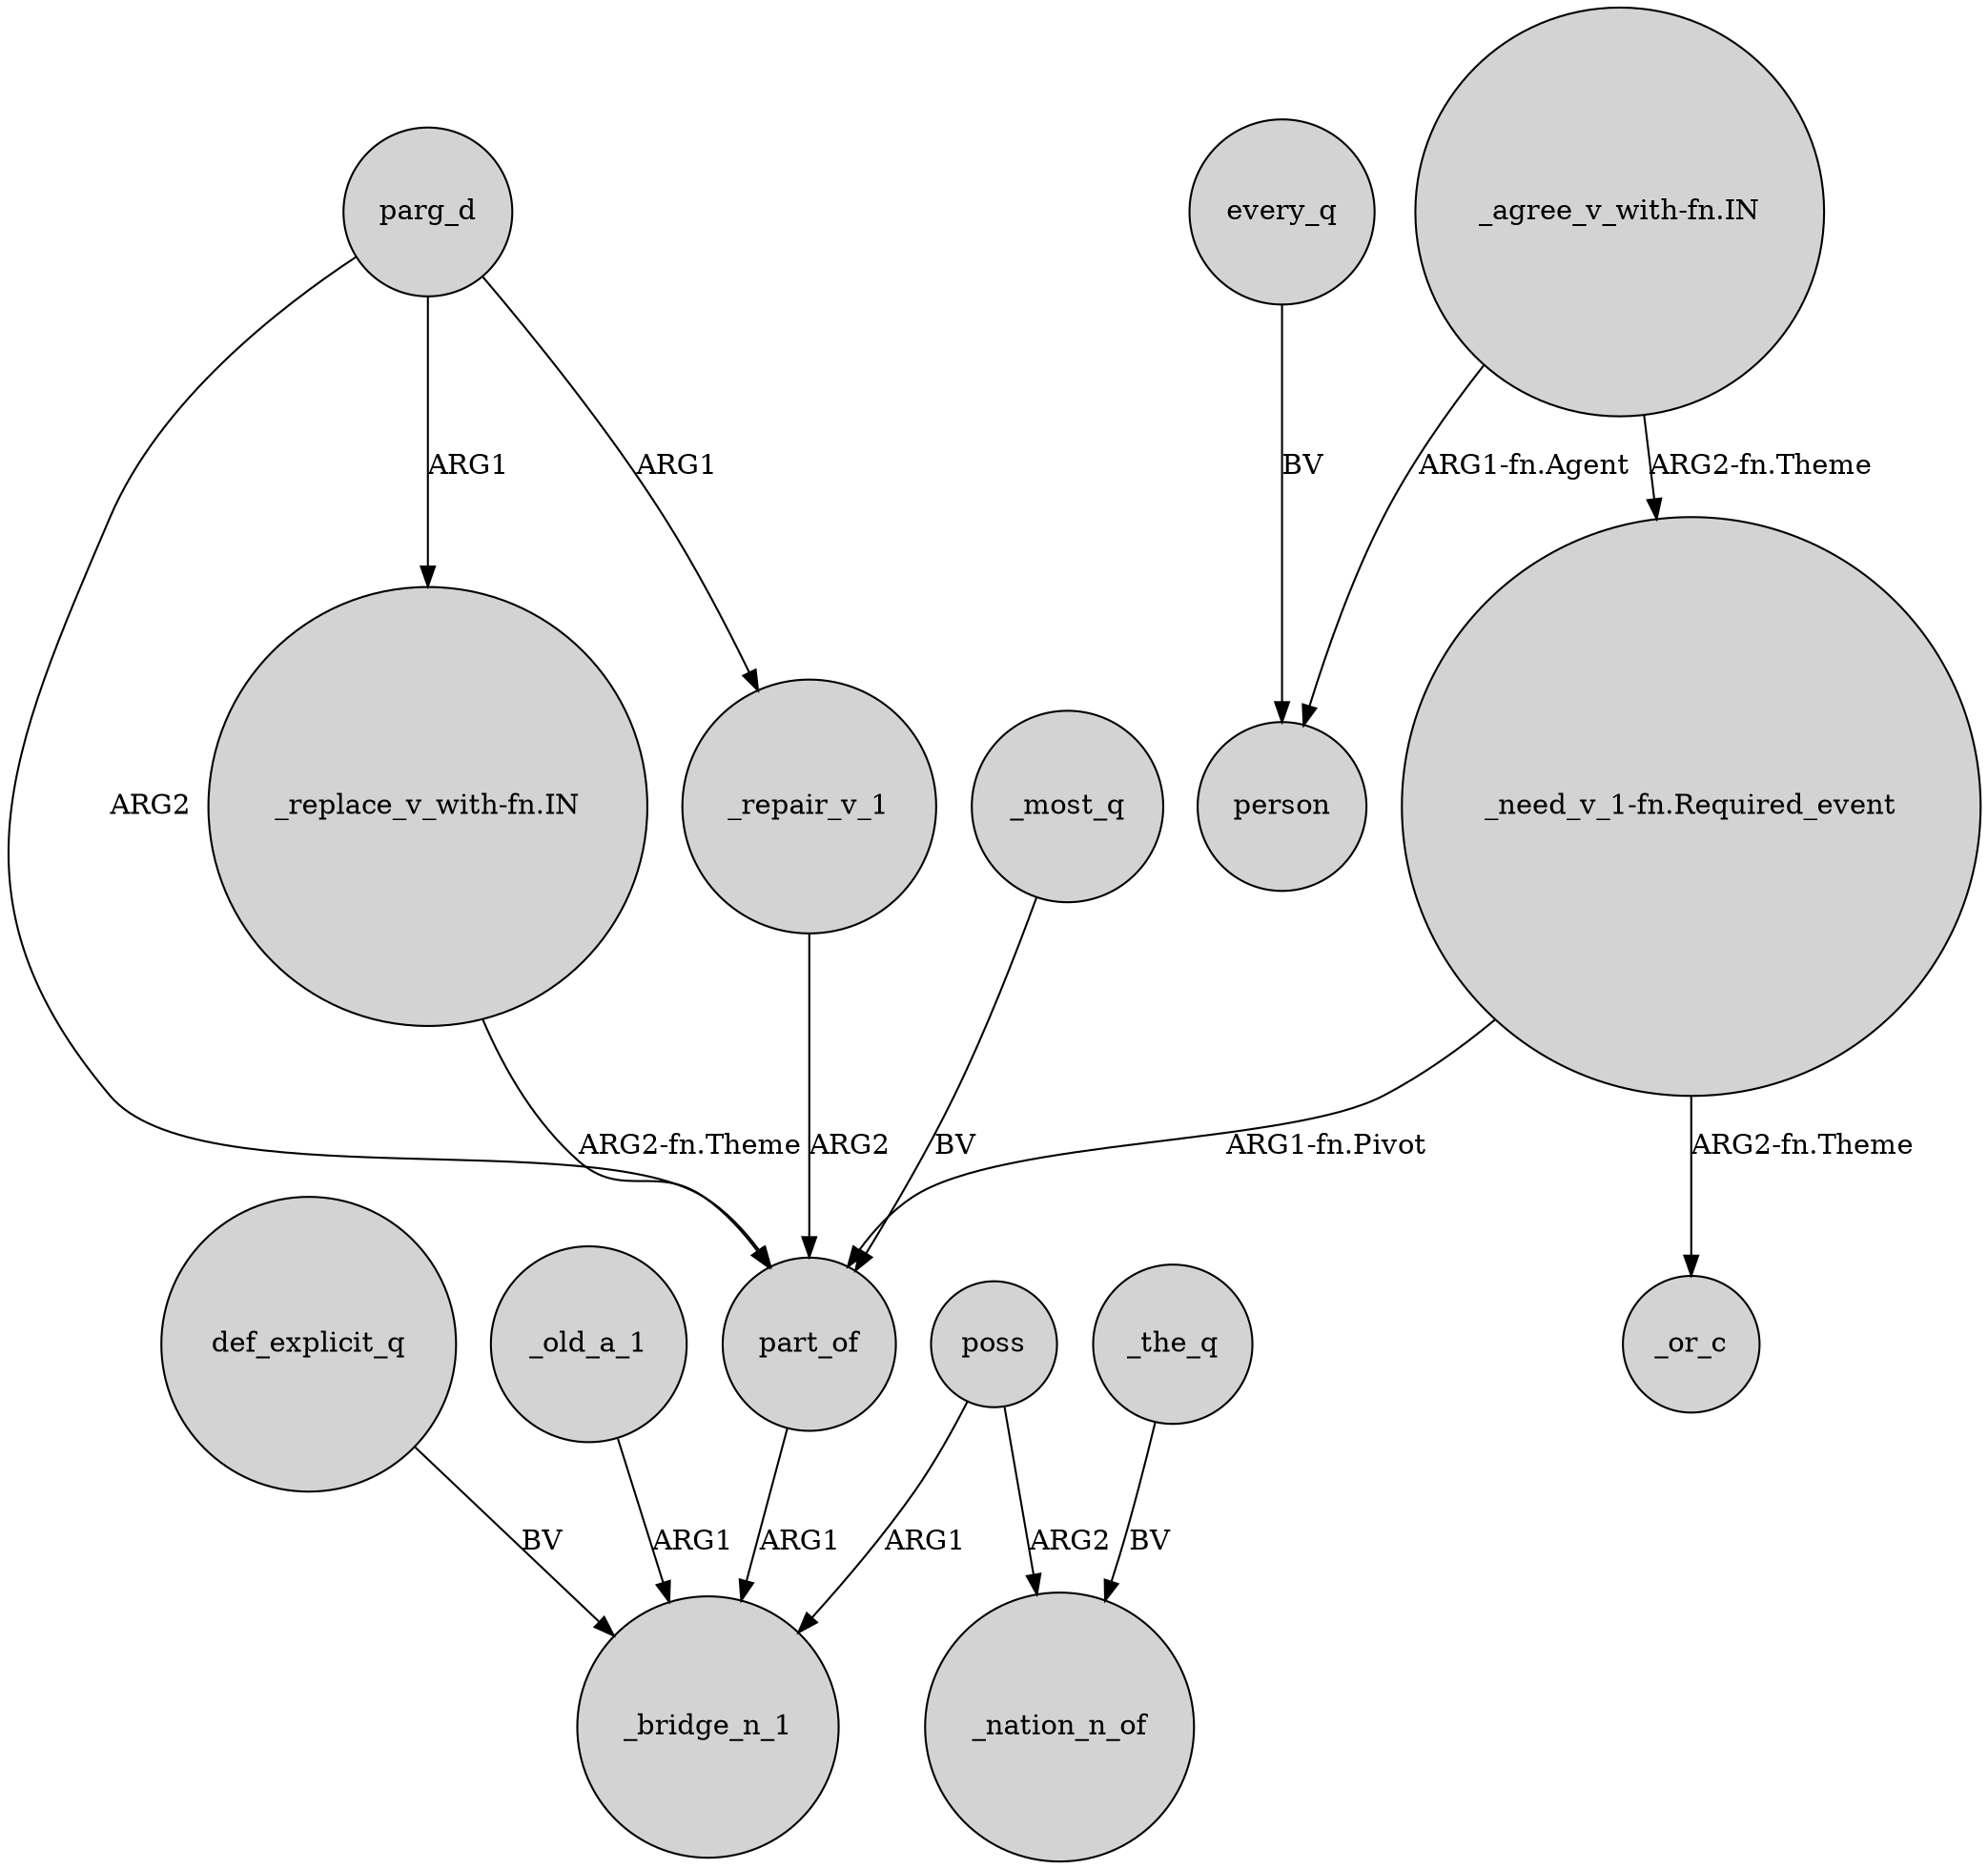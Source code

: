digraph {
	node [shape=circle style=filled]
	part_of -> _bridge_n_1 [label=ARG1]
	_most_q -> part_of [label=BV]
	every_q -> person [label=BV]
	def_explicit_q -> _bridge_n_1 [label=BV]
	poss -> _bridge_n_1 [label=ARG1]
	"_replace_v_with-fn.IN" -> part_of [label="ARG2-fn.Theme"]
	_the_q -> _nation_n_of [label=BV]
	_old_a_1 -> _bridge_n_1 [label=ARG1]
	parg_d -> _repair_v_1 [label=ARG1]
	parg_d -> part_of [label=ARG2]
	parg_d -> "_replace_v_with-fn.IN" [label=ARG1]
	"_agree_v_with-fn.IN" -> person [label="ARG1-fn.Agent"]
	"_need_v_1-fn.Required_event" -> _or_c [label="ARG2-fn.Theme"]
	"_need_v_1-fn.Required_event" -> part_of [label="ARG1-fn.Pivot"]
	poss -> _nation_n_of [label=ARG2]
	"_agree_v_with-fn.IN" -> "_need_v_1-fn.Required_event" [label="ARG2-fn.Theme"]
	_repair_v_1 -> part_of [label=ARG2]
}
